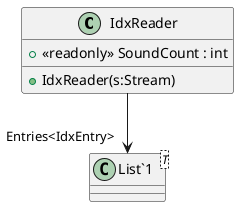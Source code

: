 @startuml
class IdxReader {
    + <<readonly>> SoundCount : int
    + IdxReader(s:Stream)
}
class "List`1"<T> {
}
IdxReader --> "Entries<IdxEntry>" "List`1"
@enduml
